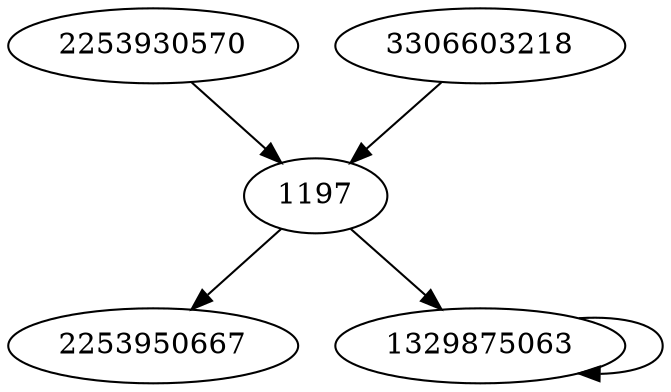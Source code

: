 digraph  {
2253930570;
2253950667;
1197;
3306603218;
1329875063;
2253930570 -> 1197;
1197 -> 2253950667;
1197 -> 1329875063;
3306603218 -> 1197;
1329875063 -> 1329875063;
}
